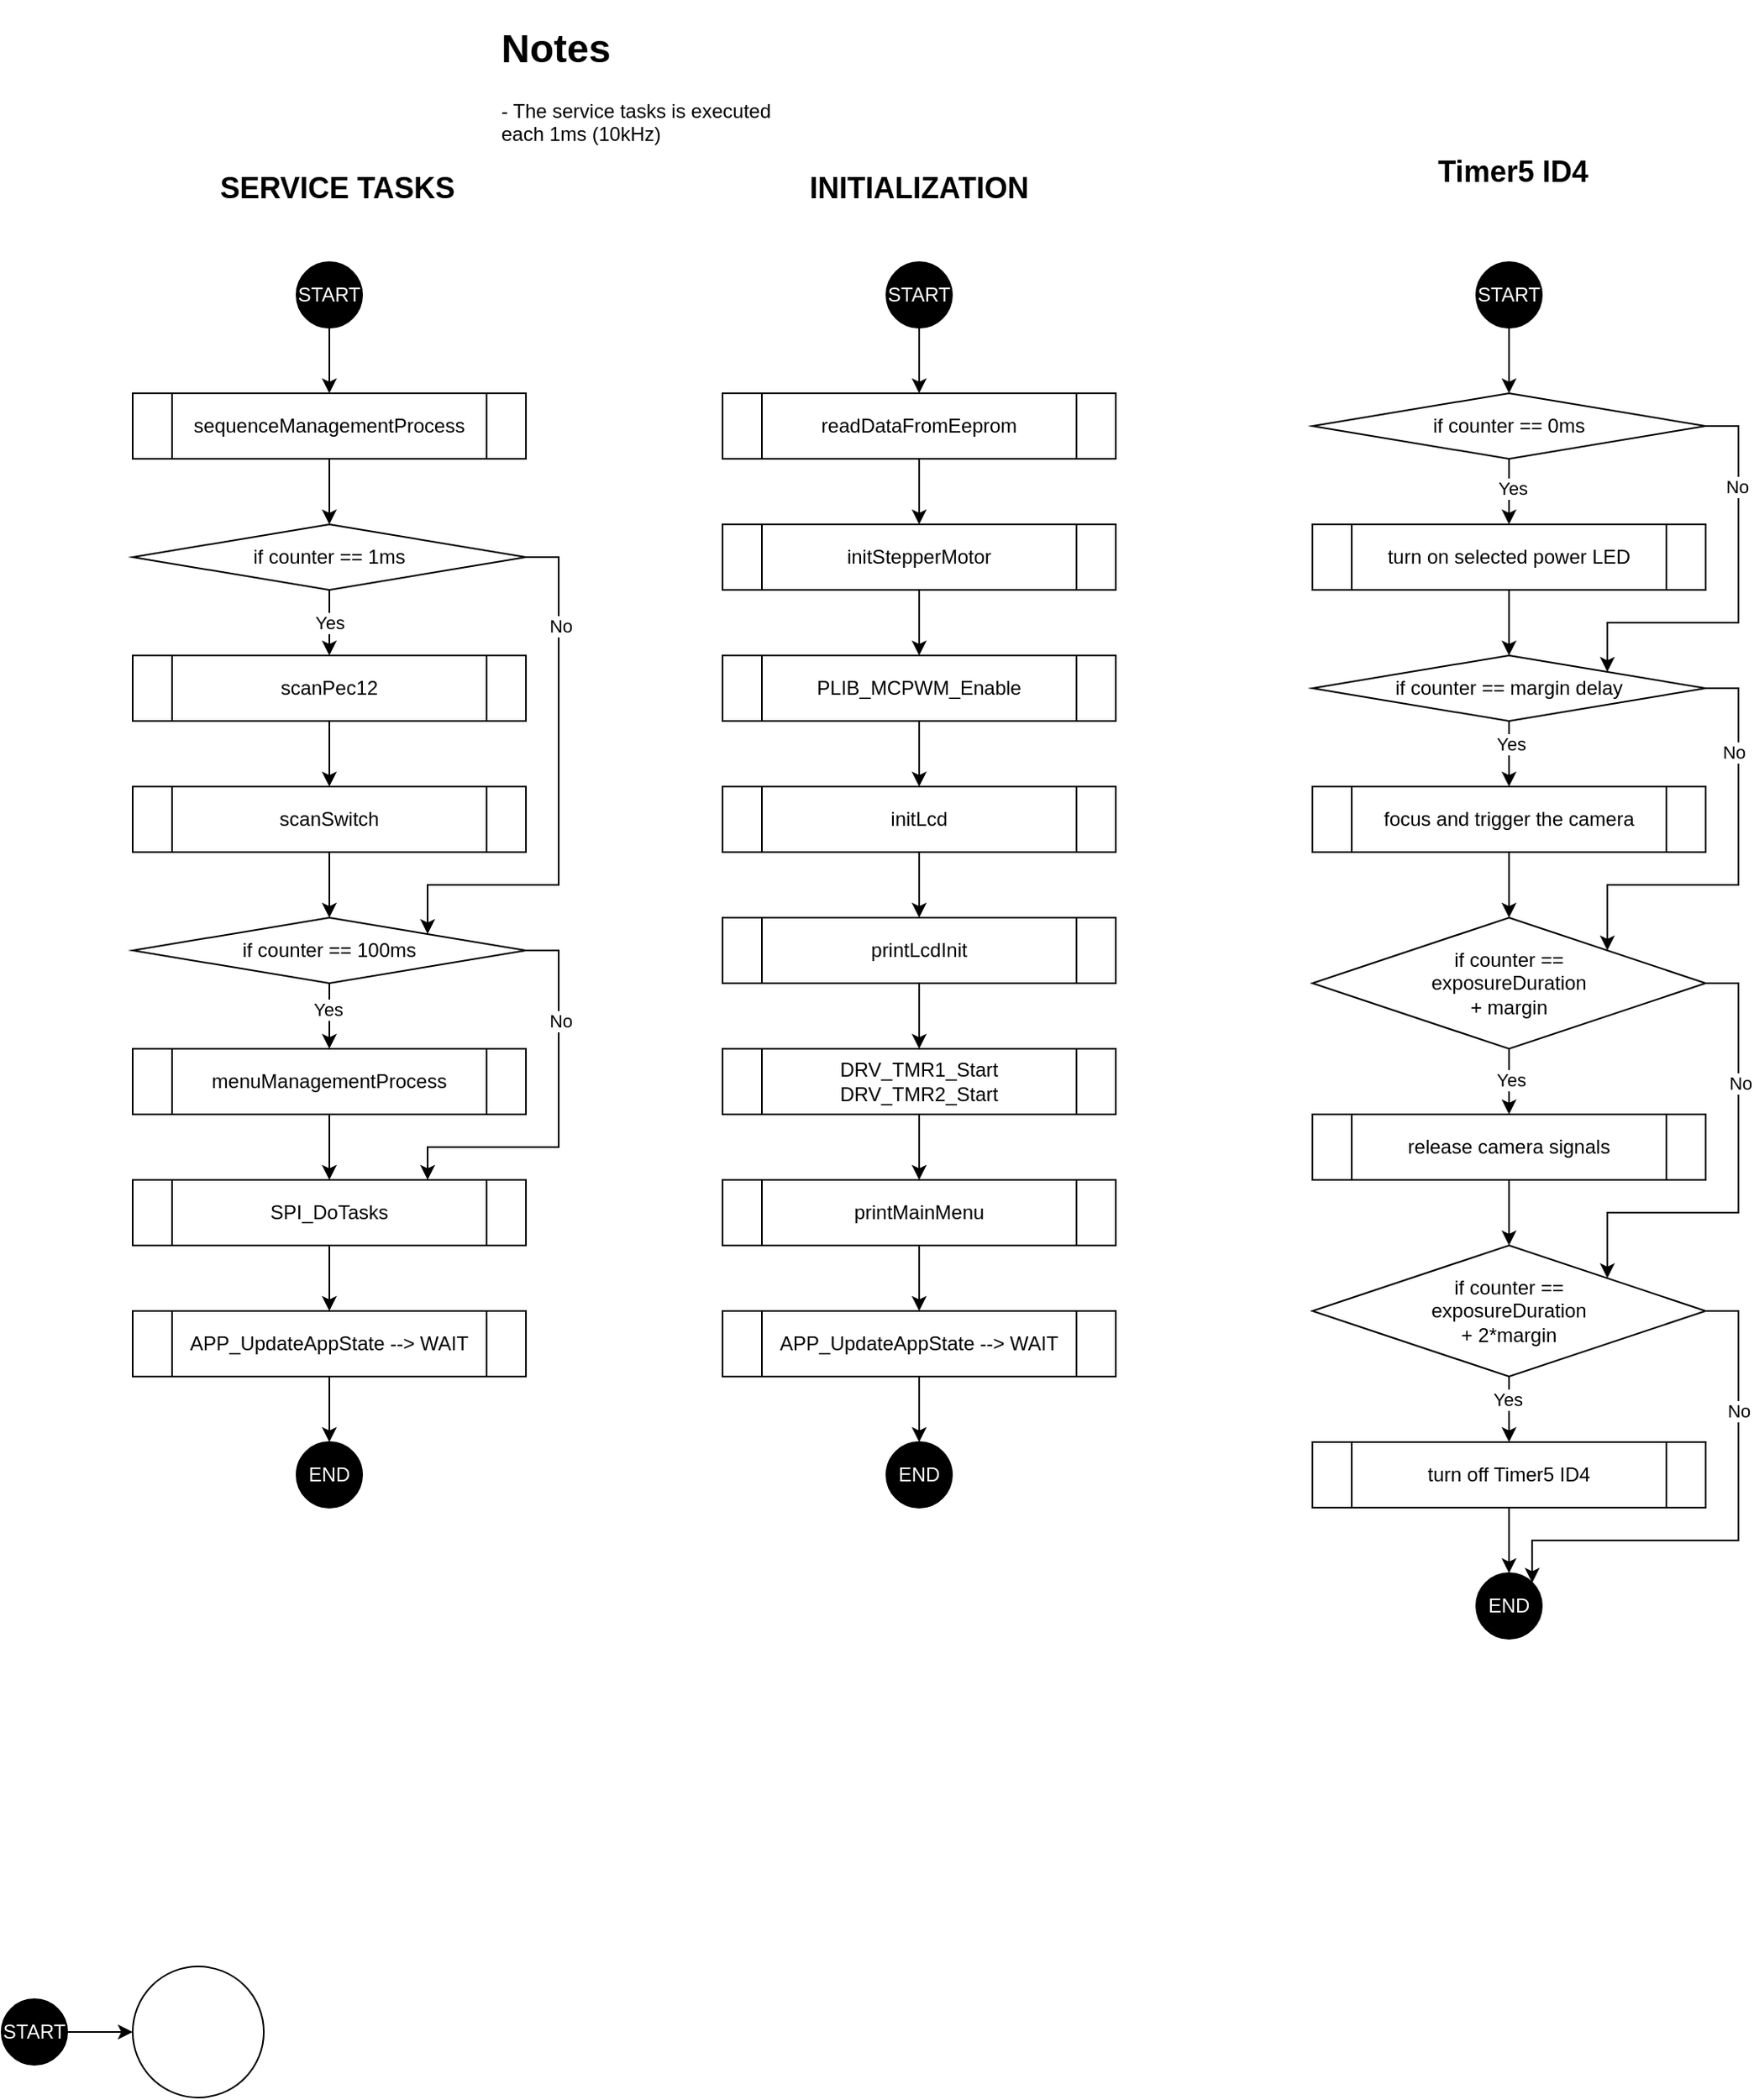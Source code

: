 <mxfile version="21.7.4" type="device">
  <diagram name="Page-1" id="3gdtpHTVhnwvLf2Ly85Q">
    <mxGraphModel dx="1434" dy="1874" grid="1" gridSize="10" guides="1" tooltips="1" connect="1" arrows="1" fold="1" page="1" pageScale="1" pageWidth="850" pageHeight="1100" math="0" shadow="0">
      <root>
        <mxCell id="0" />
        <mxCell id="1" parent="0" />
        <mxCell id="9sx4zEGCyHIFjwYVXM-M-10" style="edgeStyle=orthogonalEdgeStyle;rounded=0;orthogonalLoop=1;jettySize=auto;html=1;entryX=0.5;entryY=0;entryDx=0;entryDy=0;" parent="1" source="9sx4zEGCyHIFjwYVXM-M-9" edge="1">
          <mxGeometry relative="1" as="geometry">
            <mxPoint x="280" y="200" as="targetPoint" />
          </mxGeometry>
        </mxCell>
        <mxCell id="9sx4zEGCyHIFjwYVXM-M-9" value="scanSwitch" style="shape=process;whiteSpace=wrap;html=1;backgroundOutline=1;" parent="1" vertex="1">
          <mxGeometry x="160" y="120" width="240" height="40" as="geometry" />
        </mxCell>
        <mxCell id="9sx4zEGCyHIFjwYVXM-M-28" style="edgeStyle=orthogonalEdgeStyle;rounded=0;orthogonalLoop=1;jettySize=auto;html=1;exitX=0.5;exitY=1;exitDx=0;exitDy=0;entryX=0.5;entryY=0;entryDx=0;entryDy=0;" parent="1" source="9sx4zEGCyHIFjwYVXM-M-11" target="9sx4zEGCyHIFjwYVXM-M-9" edge="1">
          <mxGeometry relative="1" as="geometry" />
        </mxCell>
        <mxCell id="9sx4zEGCyHIFjwYVXM-M-11" value="scanPec12" style="shape=process;whiteSpace=wrap;html=1;backgroundOutline=1;" parent="1" vertex="1">
          <mxGeometry x="160" y="40" width="240" height="40" as="geometry" />
        </mxCell>
        <mxCell id="ccMroyFSji1wcShtdkb7-33" style="edgeStyle=orthogonalEdgeStyle;rounded=0;orthogonalLoop=1;jettySize=auto;html=1;exitX=0.5;exitY=1;exitDx=0;exitDy=0;entryX=0.5;entryY=0;entryDx=0;entryDy=0;" edge="1" parent="1" source="9sx4zEGCyHIFjwYVXM-M-13" target="ccMroyFSji1wcShtdkb7-21">
          <mxGeometry relative="1" as="geometry" />
        </mxCell>
        <mxCell id="9sx4zEGCyHIFjwYVXM-M-13" value="menuManagementProcess" style="shape=process;whiteSpace=wrap;html=1;backgroundOutline=1;" parent="1" vertex="1">
          <mxGeometry x="160" y="280" width="240" height="40" as="geometry" />
        </mxCell>
        <mxCell id="9sx4zEGCyHIFjwYVXM-M-16" style="edgeStyle=orthogonalEdgeStyle;rounded=0;orthogonalLoop=1;jettySize=auto;html=1;exitX=0.5;exitY=1;exitDx=0;exitDy=0;entryX=0.5;entryY=0;entryDx=0;entryDy=0;" parent="1" source="9sx4zEGCyHIFjwYVXM-M-14" target="9sx4zEGCyHIFjwYVXM-M-13" edge="1">
          <mxGeometry relative="1" as="geometry" />
        </mxCell>
        <mxCell id="9sx4zEGCyHIFjwYVXM-M-33" value="Yes" style="edgeLabel;html=1;align=center;verticalAlign=middle;resizable=0;points=[];" parent="9sx4zEGCyHIFjwYVXM-M-16" vertex="1" connectable="0">
          <mxGeometry x="-0.207" y="-1" relative="1" as="geometry">
            <mxPoint as="offset" />
          </mxGeometry>
        </mxCell>
        <mxCell id="9sx4zEGCyHIFjwYVXM-M-21" style="edgeStyle=orthogonalEdgeStyle;rounded=0;orthogonalLoop=1;jettySize=auto;html=1;exitX=1;exitY=0.5;exitDx=0;exitDy=0;entryX=0.75;entryY=0;entryDx=0;entryDy=0;" parent="1" source="9sx4zEGCyHIFjwYVXM-M-14" edge="1" target="ccMroyFSji1wcShtdkb7-21">
          <mxGeometry relative="1" as="geometry">
            <mxPoint x="310" y="440" as="targetPoint" />
            <Array as="points">
              <mxPoint x="420" y="220" />
              <mxPoint x="420" y="340" />
              <mxPoint x="340" y="340" />
            </Array>
          </mxGeometry>
        </mxCell>
        <mxCell id="9sx4zEGCyHIFjwYVXM-M-34" value="&lt;div&gt;No&lt;/div&gt;" style="edgeLabel;html=1;align=center;verticalAlign=middle;resizable=0;points=[];" parent="9sx4zEGCyHIFjwYVXM-M-21" vertex="1" connectable="0">
          <mxGeometry x="-0.529" y="1" relative="1" as="geometry">
            <mxPoint y="6" as="offset" />
          </mxGeometry>
        </mxCell>
        <mxCell id="9sx4zEGCyHIFjwYVXM-M-14" value="if counter == 100ms" style="rhombus;whiteSpace=wrap;html=1;" parent="1" vertex="1">
          <mxGeometry x="160" y="200" width="240" height="40" as="geometry" />
        </mxCell>
        <mxCell id="9sx4zEGCyHIFjwYVXM-M-23" value="&lt;h1&gt;Notes&lt;br&gt;&lt;/h1&gt;&lt;p&gt;- The service tasks is executed each 1ms (10kHz)&lt;br&gt;&lt;/p&gt;" style="text;html=1;strokeColor=none;fillColor=none;spacing=5;spacingTop=-20;whiteSpace=wrap;overflow=hidden;rounded=0;" parent="1" vertex="1">
          <mxGeometry x="380" y="-350" width="190" height="120" as="geometry" />
        </mxCell>
        <mxCell id="9sx4zEGCyHIFjwYVXM-M-35" style="edgeStyle=orthogonalEdgeStyle;rounded=0;orthogonalLoop=1;jettySize=auto;html=1;exitX=0.5;exitY=1;exitDx=0;exitDy=0;entryX=0.5;entryY=0;entryDx=0;entryDy=0;" parent="1" source="9sx4zEGCyHIFjwYVXM-M-24" target="9sx4zEGCyHIFjwYVXM-M-26" edge="1">
          <mxGeometry relative="1" as="geometry" />
        </mxCell>
        <mxCell id="9sx4zEGCyHIFjwYVXM-M-24" value="sequenceManagementProcess" style="shape=process;whiteSpace=wrap;html=1;backgroundOutline=1;" parent="1" vertex="1">
          <mxGeometry x="160" y="-120" width="240" height="40" as="geometry" />
        </mxCell>
        <mxCell id="9sx4zEGCyHIFjwYVXM-M-27" style="edgeStyle=orthogonalEdgeStyle;rounded=0;orthogonalLoop=1;jettySize=auto;html=1;exitX=0.5;exitY=1;exitDx=0;exitDy=0;entryX=0.5;entryY=0;entryDx=0;entryDy=0;" parent="1" source="9sx4zEGCyHIFjwYVXM-M-26" target="9sx4zEGCyHIFjwYVXM-M-11" edge="1">
          <mxGeometry relative="1" as="geometry" />
        </mxCell>
        <mxCell id="9sx4zEGCyHIFjwYVXM-M-30" value="Yes" style="edgeLabel;html=1;align=center;verticalAlign=middle;resizable=0;points=[];" parent="9sx4zEGCyHIFjwYVXM-M-27" vertex="1" connectable="0">
          <mxGeometry x="-0.207" relative="1" as="geometry">
            <mxPoint y="4" as="offset" />
          </mxGeometry>
        </mxCell>
        <mxCell id="9sx4zEGCyHIFjwYVXM-M-29" style="edgeStyle=orthogonalEdgeStyle;rounded=0;orthogonalLoop=1;jettySize=auto;html=1;exitX=1;exitY=0.5;exitDx=0;exitDy=0;entryX=1;entryY=0;entryDx=0;entryDy=0;" parent="1" source="9sx4zEGCyHIFjwYVXM-M-26" edge="1">
          <mxGeometry relative="1" as="geometry">
            <Array as="points">
              <mxPoint x="420" y="-20" />
              <mxPoint x="420" y="180" />
              <mxPoint x="340" y="180" />
            </Array>
            <mxPoint x="340" y="210" as="targetPoint" />
          </mxGeometry>
        </mxCell>
        <mxCell id="9sx4zEGCyHIFjwYVXM-M-31" value="No" style="edgeLabel;html=1;align=center;verticalAlign=middle;resizable=0;points=[];" parent="9sx4zEGCyHIFjwYVXM-M-29" vertex="1" connectable="0">
          <mxGeometry x="-0.658" y="1" relative="1" as="geometry">
            <mxPoint y="5" as="offset" />
          </mxGeometry>
        </mxCell>
        <mxCell id="9sx4zEGCyHIFjwYVXM-M-26" value="if counter == 1ms" style="rhombus;whiteSpace=wrap;html=1;" parent="1" vertex="1">
          <mxGeometry x="160" y="-40" width="240" height="40" as="geometry" />
        </mxCell>
        <mxCell id="ccMroyFSji1wcShtdkb7-27" style="edgeStyle=orthogonalEdgeStyle;rounded=0;orthogonalLoop=1;jettySize=auto;html=1;entryX=0.5;entryY=0;entryDx=0;entryDy=0;" edge="1" parent="1" source="9sx4zEGCyHIFjwYVXM-M-37" target="ccMroyFSji1wcShtdkb7-4">
          <mxGeometry relative="1" as="geometry" />
        </mxCell>
        <mxCell id="9sx4zEGCyHIFjwYVXM-M-37" value="readDataFromEeprom" style="shape=process;whiteSpace=wrap;html=1;backgroundOutline=1;" parent="1" vertex="1">
          <mxGeometry x="520" y="-120" width="240" height="40" as="geometry" />
        </mxCell>
        <mxCell id="9sx4zEGCyHIFjwYVXM-M-38" value="&lt;font style=&quot;font-size: 18px;&quot;&gt;&lt;b&gt;SERVICE TASKS&lt;/b&gt;&lt;/font&gt;" style="text;html=1;strokeColor=none;fillColor=none;align=center;verticalAlign=middle;whiteSpace=wrap;rounded=0;" parent="1" vertex="1">
          <mxGeometry x="180" y="-260" width="210" height="30" as="geometry" />
        </mxCell>
        <mxCell id="9sx4zEGCyHIFjwYVXM-M-40" value="&lt;font style=&quot;font-size: 18px;&quot;&gt;&lt;b&gt;INITIALIZATION&lt;br&gt;&lt;/b&gt;&lt;/font&gt;" style="text;html=1;strokeColor=none;fillColor=none;align=center;verticalAlign=middle;whiteSpace=wrap;rounded=0;" parent="1" vertex="1">
          <mxGeometry x="520" y="-260" width="240" height="30" as="geometry" />
        </mxCell>
        <mxCell id="ccMroyFSji1wcShtdkb7-28" style="edgeStyle=orthogonalEdgeStyle;rounded=0;orthogonalLoop=1;jettySize=auto;html=1;exitX=0.5;exitY=1;exitDx=0;exitDy=0;entryX=0.5;entryY=0;entryDx=0;entryDy=0;" edge="1" parent="1" source="9sx4zEGCyHIFjwYVXM-M-41" target="ccMroyFSji1wcShtdkb7-7">
          <mxGeometry relative="1" as="geometry" />
        </mxCell>
        <mxCell id="9sx4zEGCyHIFjwYVXM-M-41" value="PLIB_MCPWM_Enable" style="shape=process;whiteSpace=wrap;html=1;backgroundOutline=1;" parent="1" vertex="1">
          <mxGeometry x="520" y="40" width="240" height="40" as="geometry" />
        </mxCell>
        <mxCell id="ccMroyFSji1wcShtdkb7-31" style="edgeStyle=orthogonalEdgeStyle;rounded=0;orthogonalLoop=1;jettySize=auto;html=1;exitX=0.5;exitY=1;exitDx=0;exitDy=0;entryX=0.5;entryY=0;entryDx=0;entryDy=0;" edge="1" parent="1" source="9sx4zEGCyHIFjwYVXM-M-42" target="ccMroyFSji1wcShtdkb7-10">
          <mxGeometry relative="1" as="geometry" />
        </mxCell>
        <mxCell id="9sx4zEGCyHIFjwYVXM-M-42" value="DRV_TMR1_Start&lt;br&gt;DRV_TMR2_Start" style="shape=process;whiteSpace=wrap;html=1;backgroundOutline=1;" parent="1" vertex="1">
          <mxGeometry x="520" y="280" width="240" height="40" as="geometry" />
        </mxCell>
        <mxCell id="9sx4zEGCyHIFjwYVXM-M-48" style="edgeStyle=orthogonalEdgeStyle;rounded=0;orthogonalLoop=1;jettySize=auto;html=1;entryX=0.5;entryY=0;entryDx=0;entryDy=0;" parent="1" source="9sx4zEGCyHIFjwYVXM-M-46" target="9sx4zEGCyHIFjwYVXM-M-47" edge="1">
          <mxGeometry relative="1" as="geometry" />
        </mxCell>
        <mxCell id="9sx4zEGCyHIFjwYVXM-M-46" value="APP_UpdateAppState --&amp;gt; WAIT" style="shape=process;whiteSpace=wrap;html=1;backgroundOutline=1;" parent="1" vertex="1">
          <mxGeometry x="160" y="440" width="240" height="40" as="geometry" />
        </mxCell>
        <mxCell id="9sx4zEGCyHIFjwYVXM-M-47" value="END" style="ellipse;whiteSpace=wrap;html=1;aspect=fixed;fillColor=#000000;fontColor=#FFFFFF;" parent="1" vertex="1">
          <mxGeometry x="260" y="520" width="40" height="40" as="geometry" />
        </mxCell>
        <mxCell id="9sx4zEGCyHIFjwYVXM-M-50" style="edgeStyle=orthogonalEdgeStyle;rounded=0;orthogonalLoop=1;jettySize=auto;html=1;exitX=0.5;exitY=1;exitDx=0;exitDy=0;entryX=0.5;entryY=0;entryDx=0;entryDy=0;" parent="1" source="9sx4zEGCyHIFjwYVXM-M-49" target="9sx4zEGCyHIFjwYVXM-M-24" edge="1">
          <mxGeometry relative="1" as="geometry" />
        </mxCell>
        <mxCell id="9sx4zEGCyHIFjwYVXM-M-49" value="START" style="ellipse;whiteSpace=wrap;html=1;aspect=fixed;fillColor=#000000;fontColor=#FFFFFF;" parent="1" vertex="1">
          <mxGeometry x="260" y="-200" width="40" height="40" as="geometry" />
        </mxCell>
        <mxCell id="ccMroyFSji1wcShtdkb7-3" style="edgeStyle=orthogonalEdgeStyle;rounded=0;orthogonalLoop=1;jettySize=auto;html=1;entryX=0.5;entryY=0;entryDx=0;entryDy=0;" edge="1" parent="1" source="ccMroyFSji1wcShtdkb7-1" target="9sx4zEGCyHIFjwYVXM-M-37">
          <mxGeometry relative="1" as="geometry" />
        </mxCell>
        <mxCell id="ccMroyFSji1wcShtdkb7-1" value="START" style="ellipse;whiteSpace=wrap;html=1;aspect=fixed;fillColor=#000000;fontColor=#FFFFFF;" vertex="1" parent="1">
          <mxGeometry x="620" y="-200" width="40" height="40" as="geometry" />
        </mxCell>
        <mxCell id="ccMroyFSji1wcShtdkb7-14" style="edgeStyle=orthogonalEdgeStyle;rounded=0;orthogonalLoop=1;jettySize=auto;html=1;exitX=0.5;exitY=1;exitDx=0;exitDy=0;entryX=0.5;entryY=0;entryDx=0;entryDy=0;" edge="1" parent="1" source="ccMroyFSji1wcShtdkb7-4" target="9sx4zEGCyHIFjwYVXM-M-41">
          <mxGeometry relative="1" as="geometry" />
        </mxCell>
        <mxCell id="ccMroyFSji1wcShtdkb7-4" value="initStepperMotor" style="shape=process;whiteSpace=wrap;html=1;backgroundOutline=1;" vertex="1" parent="1">
          <mxGeometry x="520" y="-40" width="240" height="40" as="geometry" />
        </mxCell>
        <mxCell id="ccMroyFSji1wcShtdkb7-29" style="edgeStyle=orthogonalEdgeStyle;rounded=0;orthogonalLoop=1;jettySize=auto;html=1;exitX=0.5;exitY=1;exitDx=0;exitDy=0;entryX=0.5;entryY=0;entryDx=0;entryDy=0;" edge="1" parent="1" source="ccMroyFSji1wcShtdkb7-7" target="ccMroyFSji1wcShtdkb7-9">
          <mxGeometry relative="1" as="geometry" />
        </mxCell>
        <mxCell id="ccMroyFSji1wcShtdkb7-7" value="initLcd" style="shape=process;whiteSpace=wrap;html=1;backgroundOutline=1;" vertex="1" parent="1">
          <mxGeometry x="520" y="120" width="240" height="40" as="geometry" />
        </mxCell>
        <mxCell id="ccMroyFSji1wcShtdkb7-30" style="edgeStyle=orthogonalEdgeStyle;rounded=0;orthogonalLoop=1;jettySize=auto;html=1;exitX=0.5;exitY=1;exitDx=0;exitDy=0;entryX=0.5;entryY=0;entryDx=0;entryDy=0;" edge="1" parent="1" source="ccMroyFSji1wcShtdkb7-9" target="9sx4zEGCyHIFjwYVXM-M-42">
          <mxGeometry relative="1" as="geometry" />
        </mxCell>
        <mxCell id="ccMroyFSji1wcShtdkb7-9" value="printLcdInit" style="shape=process;whiteSpace=wrap;html=1;backgroundOutline=1;" vertex="1" parent="1">
          <mxGeometry x="520" y="200" width="240" height="40" as="geometry" />
        </mxCell>
        <mxCell id="ccMroyFSji1wcShtdkb7-32" style="edgeStyle=orthogonalEdgeStyle;rounded=0;orthogonalLoop=1;jettySize=auto;html=1;exitX=0.5;exitY=1;exitDx=0;exitDy=0;entryX=0.5;entryY=0;entryDx=0;entryDy=0;" edge="1" parent="1" source="ccMroyFSji1wcShtdkb7-10" target="ccMroyFSji1wcShtdkb7-11">
          <mxGeometry relative="1" as="geometry" />
        </mxCell>
        <mxCell id="ccMroyFSji1wcShtdkb7-10" value="printMainMenu" style="shape=process;whiteSpace=wrap;html=1;backgroundOutline=1;" vertex="1" parent="1">
          <mxGeometry x="520" y="360" width="240" height="40" as="geometry" />
        </mxCell>
        <mxCell id="ccMroyFSji1wcShtdkb7-13" style="edgeStyle=orthogonalEdgeStyle;rounded=0;orthogonalLoop=1;jettySize=auto;html=1;entryX=0.5;entryY=0;entryDx=0;entryDy=0;" edge="1" parent="1" source="ccMroyFSji1wcShtdkb7-11" target="ccMroyFSji1wcShtdkb7-12">
          <mxGeometry relative="1" as="geometry" />
        </mxCell>
        <mxCell id="ccMroyFSji1wcShtdkb7-11" value="APP_UpdateAppState --&amp;gt; WAIT" style="shape=process;whiteSpace=wrap;html=1;backgroundOutline=1;" vertex="1" parent="1">
          <mxGeometry x="520" y="440" width="240" height="40" as="geometry" />
        </mxCell>
        <mxCell id="ccMroyFSji1wcShtdkb7-12" value="END" style="ellipse;whiteSpace=wrap;html=1;aspect=fixed;fillColor=#000000;fontColor=#FFFFFF;" vertex="1" parent="1">
          <mxGeometry x="620" y="520" width="40" height="40" as="geometry" />
        </mxCell>
        <mxCell id="ccMroyFSji1wcShtdkb7-22" style="edgeStyle=orthogonalEdgeStyle;rounded=0;orthogonalLoop=1;jettySize=auto;html=1;exitX=0.5;exitY=1;exitDx=0;exitDy=0;entryX=0.5;entryY=0;entryDx=0;entryDy=0;" edge="1" parent="1" source="ccMroyFSji1wcShtdkb7-21" target="9sx4zEGCyHIFjwYVXM-M-46">
          <mxGeometry relative="1" as="geometry" />
        </mxCell>
        <mxCell id="ccMroyFSji1wcShtdkb7-21" value="&lt;div&gt;SPI_DoTasks&lt;/div&gt;" style="shape=process;whiteSpace=wrap;html=1;backgroundOutline=1;" vertex="1" parent="1">
          <mxGeometry x="160" y="360" width="240" height="40" as="geometry" />
        </mxCell>
        <mxCell id="ccMroyFSji1wcShtdkb7-23" value="" style="ellipse;whiteSpace=wrap;html=1;aspect=fixed;" vertex="1" parent="1">
          <mxGeometry x="160" y="840" width="80" height="80" as="geometry" />
        </mxCell>
        <mxCell id="ccMroyFSji1wcShtdkb7-25" style="edgeStyle=orthogonalEdgeStyle;rounded=0;orthogonalLoop=1;jettySize=auto;html=1;entryX=0;entryY=0.5;entryDx=0;entryDy=0;" edge="1" parent="1" source="ccMroyFSji1wcShtdkb7-24" target="ccMroyFSji1wcShtdkb7-23">
          <mxGeometry relative="1" as="geometry" />
        </mxCell>
        <mxCell id="ccMroyFSji1wcShtdkb7-24" value="START" style="ellipse;whiteSpace=wrap;html=1;aspect=fixed;fillColor=#000000;fontColor=#FFFFFF;" vertex="1" parent="1">
          <mxGeometry x="80" y="860" width="40" height="40" as="geometry" />
        </mxCell>
        <mxCell id="ccMroyFSji1wcShtdkb7-37" style="edgeStyle=orthogonalEdgeStyle;rounded=0;orthogonalLoop=1;jettySize=auto;html=1;entryX=0.5;entryY=0;entryDx=0;entryDy=0;" edge="1" parent="1" source="ccMroyFSji1wcShtdkb7-35">
          <mxGeometry relative="1" as="geometry">
            <mxPoint x="1000" y="-120" as="targetPoint" />
          </mxGeometry>
        </mxCell>
        <mxCell id="ccMroyFSji1wcShtdkb7-35" value="START" style="ellipse;whiteSpace=wrap;html=1;aspect=fixed;fillColor=#000000;fontColor=#FFFFFF;" vertex="1" parent="1">
          <mxGeometry x="980" y="-200" width="40" height="40" as="geometry" />
        </mxCell>
        <mxCell id="ccMroyFSji1wcShtdkb7-38" value="&lt;font style=&quot;font-size: 18px;&quot;&gt;&lt;b&gt;&amp;nbsp;Timer5 ID4&lt;br&gt;&lt;/b&gt;&lt;/font&gt;" style="text;html=1;strokeColor=none;fillColor=none;align=center;verticalAlign=middle;whiteSpace=wrap;rounded=0;" vertex="1" parent="1">
          <mxGeometry x="880" y="-270" width="240" height="30" as="geometry" />
        </mxCell>
        <mxCell id="ccMroyFSji1wcShtdkb7-41" style="edgeStyle=orthogonalEdgeStyle;rounded=0;orthogonalLoop=1;jettySize=auto;html=1;exitX=0.5;exitY=1;exitDx=0;exitDy=0;entryX=0.5;entryY=0;entryDx=0;entryDy=0;" edge="1" parent="1" source="ccMroyFSji1wcShtdkb7-39" target="ccMroyFSji1wcShtdkb7-40">
          <mxGeometry relative="1" as="geometry" />
        </mxCell>
        <mxCell id="ccMroyFSji1wcShtdkb7-42" value="Yes" style="edgeLabel;html=1;align=center;verticalAlign=middle;resizable=0;points=[];" vertex="1" connectable="0" parent="ccMroyFSji1wcShtdkb7-41">
          <mxGeometry x="-0.125" y="2" relative="1" as="geometry">
            <mxPoint as="offset" />
          </mxGeometry>
        </mxCell>
        <mxCell id="ccMroyFSji1wcShtdkb7-49" style="edgeStyle=orthogonalEdgeStyle;rounded=0;orthogonalLoop=1;jettySize=auto;html=1;exitX=1;exitY=0.5;exitDx=0;exitDy=0;entryX=1;entryY=0;entryDx=0;entryDy=0;" edge="1" parent="1" source="ccMroyFSji1wcShtdkb7-39" target="ccMroyFSji1wcShtdkb7-45">
          <mxGeometry relative="1" as="geometry">
            <Array as="points">
              <mxPoint x="1140" y="-100" />
              <mxPoint x="1140" y="20" />
              <mxPoint x="1060" y="20" />
            </Array>
          </mxGeometry>
        </mxCell>
        <mxCell id="ccMroyFSji1wcShtdkb7-50" value="No" style="edgeLabel;html=1;align=center;verticalAlign=middle;resizable=0;points=[];" vertex="1" connectable="0" parent="ccMroyFSji1wcShtdkb7-49">
          <mxGeometry x="-0.547" y="-1" relative="1" as="geometry">
            <mxPoint as="offset" />
          </mxGeometry>
        </mxCell>
        <mxCell id="ccMroyFSji1wcShtdkb7-39" value="if counter == 0ms" style="rhombus;whiteSpace=wrap;html=1;" vertex="1" parent="1">
          <mxGeometry x="880" y="-120" width="240" height="40" as="geometry" />
        </mxCell>
        <mxCell id="ccMroyFSji1wcShtdkb7-48" style="edgeStyle=orthogonalEdgeStyle;rounded=0;orthogonalLoop=1;jettySize=auto;html=1;exitX=0.5;exitY=1;exitDx=0;exitDy=0;entryX=0.5;entryY=0;entryDx=0;entryDy=0;" edge="1" parent="1" source="ccMroyFSji1wcShtdkb7-40" target="ccMroyFSji1wcShtdkb7-45">
          <mxGeometry relative="1" as="geometry" />
        </mxCell>
        <mxCell id="ccMroyFSji1wcShtdkb7-40" value="turn on selected power LED" style="shape=process;whiteSpace=wrap;html=1;backgroundOutline=1;" vertex="1" parent="1">
          <mxGeometry x="880" y="-40" width="240" height="40" as="geometry" />
        </mxCell>
        <mxCell id="ccMroyFSji1wcShtdkb7-52" style="edgeStyle=orthogonalEdgeStyle;rounded=0;orthogonalLoop=1;jettySize=auto;html=1;exitX=0.5;exitY=1;exitDx=0;exitDy=0;entryX=0.5;entryY=0;entryDx=0;entryDy=0;" edge="1" parent="1" source="ccMroyFSji1wcShtdkb7-43" target="ccMroyFSji1wcShtdkb7-51">
          <mxGeometry relative="1" as="geometry" />
        </mxCell>
        <mxCell id="ccMroyFSji1wcShtdkb7-43" value="focus and trigger the camera" style="shape=process;whiteSpace=wrap;html=1;backgroundOutline=1;" vertex="1" parent="1">
          <mxGeometry x="880" y="120" width="240" height="40" as="geometry" />
        </mxCell>
        <mxCell id="ccMroyFSji1wcShtdkb7-46" style="edgeStyle=orthogonalEdgeStyle;rounded=0;orthogonalLoop=1;jettySize=auto;html=1;exitX=0.5;exitY=1;exitDx=0;exitDy=0;entryX=0.5;entryY=0;entryDx=0;entryDy=0;" edge="1" parent="1" source="ccMroyFSji1wcShtdkb7-45" target="ccMroyFSji1wcShtdkb7-43">
          <mxGeometry relative="1" as="geometry" />
        </mxCell>
        <mxCell id="ccMroyFSji1wcShtdkb7-47" value="&lt;div&gt;Yes&lt;/div&gt;" style="edgeLabel;html=1;align=center;verticalAlign=middle;resizable=0;points=[];" vertex="1" connectable="0" parent="ccMroyFSji1wcShtdkb7-46">
          <mxGeometry x="-0.333" y="1" relative="1" as="geometry">
            <mxPoint as="offset" />
          </mxGeometry>
        </mxCell>
        <mxCell id="ccMroyFSji1wcShtdkb7-54" style="edgeStyle=orthogonalEdgeStyle;rounded=0;orthogonalLoop=1;jettySize=auto;html=1;exitX=1;exitY=0.5;exitDx=0;exitDy=0;entryX=1;entryY=0;entryDx=0;entryDy=0;" edge="1" parent="1" source="ccMroyFSji1wcShtdkb7-45" target="ccMroyFSji1wcShtdkb7-51">
          <mxGeometry relative="1" as="geometry">
            <Array as="points">
              <mxPoint x="1140" y="60" />
              <mxPoint x="1140" y="180" />
              <mxPoint x="1060" y="180" />
            </Array>
          </mxGeometry>
        </mxCell>
        <mxCell id="ccMroyFSji1wcShtdkb7-55" value="No" style="edgeLabel;html=1;align=center;verticalAlign=middle;resizable=0;points=[];" vertex="1" connectable="0" parent="ccMroyFSji1wcShtdkb7-54">
          <mxGeometry x="-0.549" y="-3" relative="1" as="geometry">
            <mxPoint as="offset" />
          </mxGeometry>
        </mxCell>
        <mxCell id="ccMroyFSji1wcShtdkb7-45" value="if counter == margin delay" style="rhombus;whiteSpace=wrap;html=1;" vertex="1" parent="1">
          <mxGeometry x="880" y="40" width="240" height="40" as="geometry" />
        </mxCell>
        <mxCell id="ccMroyFSji1wcShtdkb7-57" style="edgeStyle=orthogonalEdgeStyle;rounded=0;orthogonalLoop=1;jettySize=auto;html=1;exitX=0.5;exitY=1;exitDx=0;exitDy=0;" edge="1" parent="1" source="ccMroyFSji1wcShtdkb7-51" target="ccMroyFSji1wcShtdkb7-56">
          <mxGeometry relative="1" as="geometry" />
        </mxCell>
        <mxCell id="ccMroyFSji1wcShtdkb7-58" value="Yes" style="edgeLabel;html=1;align=center;verticalAlign=middle;resizable=0;points=[];" vertex="1" connectable="0" parent="ccMroyFSji1wcShtdkb7-57">
          <mxGeometry x="-0.079" y="1" relative="1" as="geometry">
            <mxPoint as="offset" />
          </mxGeometry>
        </mxCell>
        <mxCell id="ccMroyFSji1wcShtdkb7-68" style="edgeStyle=orthogonalEdgeStyle;rounded=0;orthogonalLoop=1;jettySize=auto;html=1;exitX=1;exitY=0.5;exitDx=0;exitDy=0;entryX=1;entryY=0;entryDx=0;entryDy=0;" edge="1" parent="1" source="ccMroyFSji1wcShtdkb7-51" target="ccMroyFSji1wcShtdkb7-59">
          <mxGeometry relative="1" as="geometry">
            <Array as="points">
              <mxPoint x="1140" y="240" />
              <mxPoint x="1140" y="380" />
              <mxPoint x="1060" y="380" />
            </Array>
          </mxGeometry>
        </mxCell>
        <mxCell id="ccMroyFSji1wcShtdkb7-72" value="No" style="edgeLabel;html=1;align=center;verticalAlign=middle;resizable=0;points=[];" vertex="1" connectable="0" parent="ccMroyFSji1wcShtdkb7-68">
          <mxGeometry x="-0.423" y="1" relative="1" as="geometry">
            <mxPoint as="offset" />
          </mxGeometry>
        </mxCell>
        <mxCell id="ccMroyFSji1wcShtdkb7-51" value="if counter == &lt;br&gt;exposureDuration&lt;br&gt; + margin" style="rhombus;whiteSpace=wrap;html=1;" vertex="1" parent="1">
          <mxGeometry x="880" y="200" width="240" height="80" as="geometry" />
        </mxCell>
        <mxCell id="ccMroyFSji1wcShtdkb7-60" style="edgeStyle=orthogonalEdgeStyle;rounded=0;orthogonalLoop=1;jettySize=auto;html=1;exitX=0.5;exitY=1;exitDx=0;exitDy=0;entryX=0.5;entryY=0;entryDx=0;entryDy=0;" edge="1" parent="1" source="ccMroyFSji1wcShtdkb7-56" target="ccMroyFSji1wcShtdkb7-59">
          <mxGeometry relative="1" as="geometry" />
        </mxCell>
        <mxCell id="ccMroyFSji1wcShtdkb7-56" value="release camera signals" style="shape=process;whiteSpace=wrap;html=1;backgroundOutline=1;" vertex="1" parent="1">
          <mxGeometry x="880" y="320" width="240" height="40" as="geometry" />
        </mxCell>
        <mxCell id="ccMroyFSji1wcShtdkb7-64" style="edgeStyle=orthogonalEdgeStyle;rounded=0;orthogonalLoop=1;jettySize=auto;html=1;exitX=0.5;exitY=1;exitDx=0;exitDy=0;entryX=0.5;entryY=0;entryDx=0;entryDy=0;" edge="1" parent="1" source="ccMroyFSji1wcShtdkb7-59" target="ccMroyFSji1wcShtdkb7-61">
          <mxGeometry relative="1" as="geometry" />
        </mxCell>
        <mxCell id="ccMroyFSji1wcShtdkb7-67" value="Yes" style="edgeLabel;html=1;align=center;verticalAlign=middle;resizable=0;points=[];" vertex="1" connectable="0" parent="ccMroyFSji1wcShtdkb7-64">
          <mxGeometry x="-0.458" y="1" relative="1" as="geometry">
            <mxPoint x="-2" y="3" as="offset" />
          </mxGeometry>
        </mxCell>
        <mxCell id="ccMroyFSji1wcShtdkb7-70" style="edgeStyle=orthogonalEdgeStyle;rounded=0;orthogonalLoop=1;jettySize=auto;html=1;exitX=1;exitY=0.5;exitDx=0;exitDy=0;entryX=1;entryY=0;entryDx=0;entryDy=0;" edge="1" parent="1" source="ccMroyFSji1wcShtdkb7-59" target="ccMroyFSji1wcShtdkb7-65">
          <mxGeometry relative="1" as="geometry">
            <Array as="points">
              <mxPoint x="1140" y="440" />
              <mxPoint x="1140" y="580" />
              <mxPoint x="1014" y="580" />
            </Array>
          </mxGeometry>
        </mxCell>
        <mxCell id="ccMroyFSji1wcShtdkb7-71" value="No" style="edgeLabel;html=1;align=center;verticalAlign=middle;resizable=0;points=[];" vertex="1" connectable="0" parent="ccMroyFSji1wcShtdkb7-70">
          <mxGeometry x="-0.663" relative="1" as="geometry">
            <mxPoint y="28" as="offset" />
          </mxGeometry>
        </mxCell>
        <mxCell id="ccMroyFSji1wcShtdkb7-59" value="if counter == &lt;br&gt;exposureDuration&lt;br&gt; + 2*margin" style="rhombus;whiteSpace=wrap;html=1;" vertex="1" parent="1">
          <mxGeometry x="880" y="400" width="240" height="80" as="geometry" />
        </mxCell>
        <mxCell id="ccMroyFSji1wcShtdkb7-66" style="edgeStyle=orthogonalEdgeStyle;rounded=0;orthogonalLoop=1;jettySize=auto;html=1;exitX=0.5;exitY=1;exitDx=0;exitDy=0;entryX=0.5;entryY=0;entryDx=0;entryDy=0;" edge="1" parent="1" source="ccMroyFSji1wcShtdkb7-61" target="ccMroyFSji1wcShtdkb7-65">
          <mxGeometry relative="1" as="geometry" />
        </mxCell>
        <mxCell id="ccMroyFSji1wcShtdkb7-61" value="turn off Timer5 ID4" style="shape=process;whiteSpace=wrap;html=1;backgroundOutline=1;" vertex="1" parent="1">
          <mxGeometry x="880" y="520" width="240" height="40" as="geometry" />
        </mxCell>
        <mxCell id="ccMroyFSji1wcShtdkb7-65" value="END" style="ellipse;whiteSpace=wrap;html=1;aspect=fixed;fillColor=#000000;fontColor=#FFFFFF;" vertex="1" parent="1">
          <mxGeometry x="980" y="600" width="40" height="40" as="geometry" />
        </mxCell>
      </root>
    </mxGraphModel>
  </diagram>
</mxfile>
